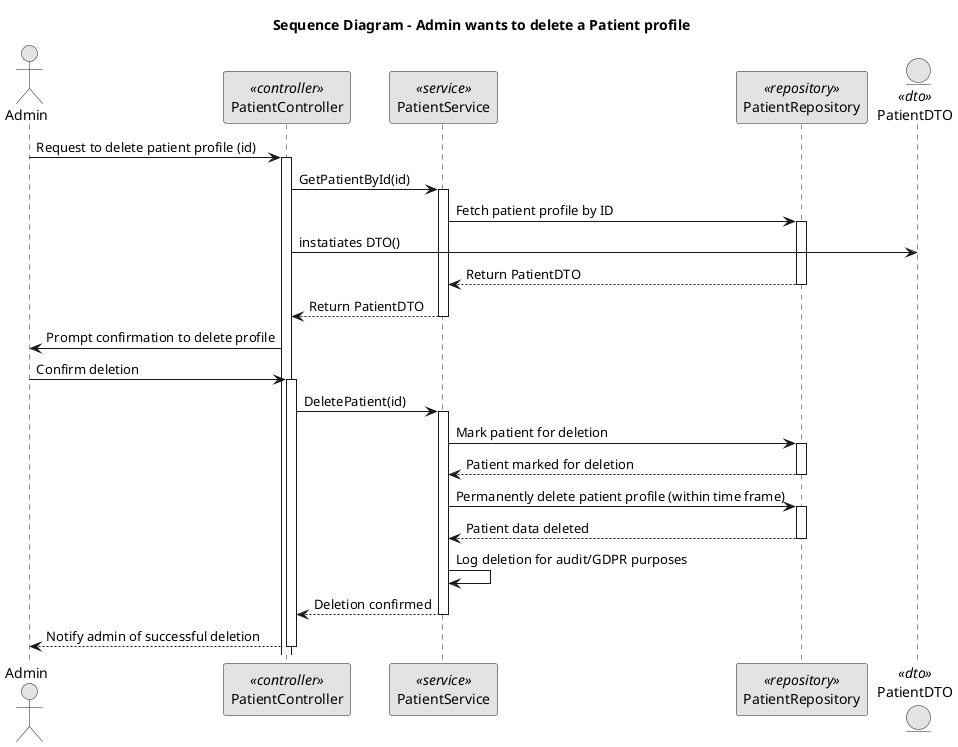 @startuml
skinparam monochrome true
skinparam packageStyle rectangle
skinparam shadowing false

title Sequence Diagram - Admin wants to delete a Patient profile

actor "Admin" as Admin
participant "PatientController" as Controller <<controller>>
participant "PatientService" as Service <<service>>
participant "PatientRepository" as Repo <<repository>>
entity "PatientDTO" as PatientDTO <<dto>>

Admin -> Controller: Request to delete patient profile (id)
activate Controller

    Controller -> Service: GetPatientById(id)
    activate Service

        Service -> Repo: Fetch patient profile by ID
        activate Repo
        Controller -> PatientDTO : instatiates DTO()
        Repo --> Service: Return PatientDTO
        deactivate Repo

    Service --> Controller: Return PatientDTO
    deactivate Service

Controller -> Admin: Prompt confirmation to delete profile
Admin -> Controller: Confirm deletion
activate Controller

    Controller -> Service: DeletePatient(id)
    activate Service

        Service -> Repo: Mark patient for deletion
        activate Repo
        Repo --> Service: Patient marked for deletion
        deactivate Repo

        Service -> Repo: Permanently delete patient profile (within time frame)
        activate Repo
        Repo --> Service: Patient data deleted
        deactivate Repo

        Service -> Service: Log deletion for audit/GDPR purposes

    Service --> Controller: Deletion confirmed
    deactivate Service

Controller --> Admin: Notify admin of successful deletion
deactivate Controller

@enduml
